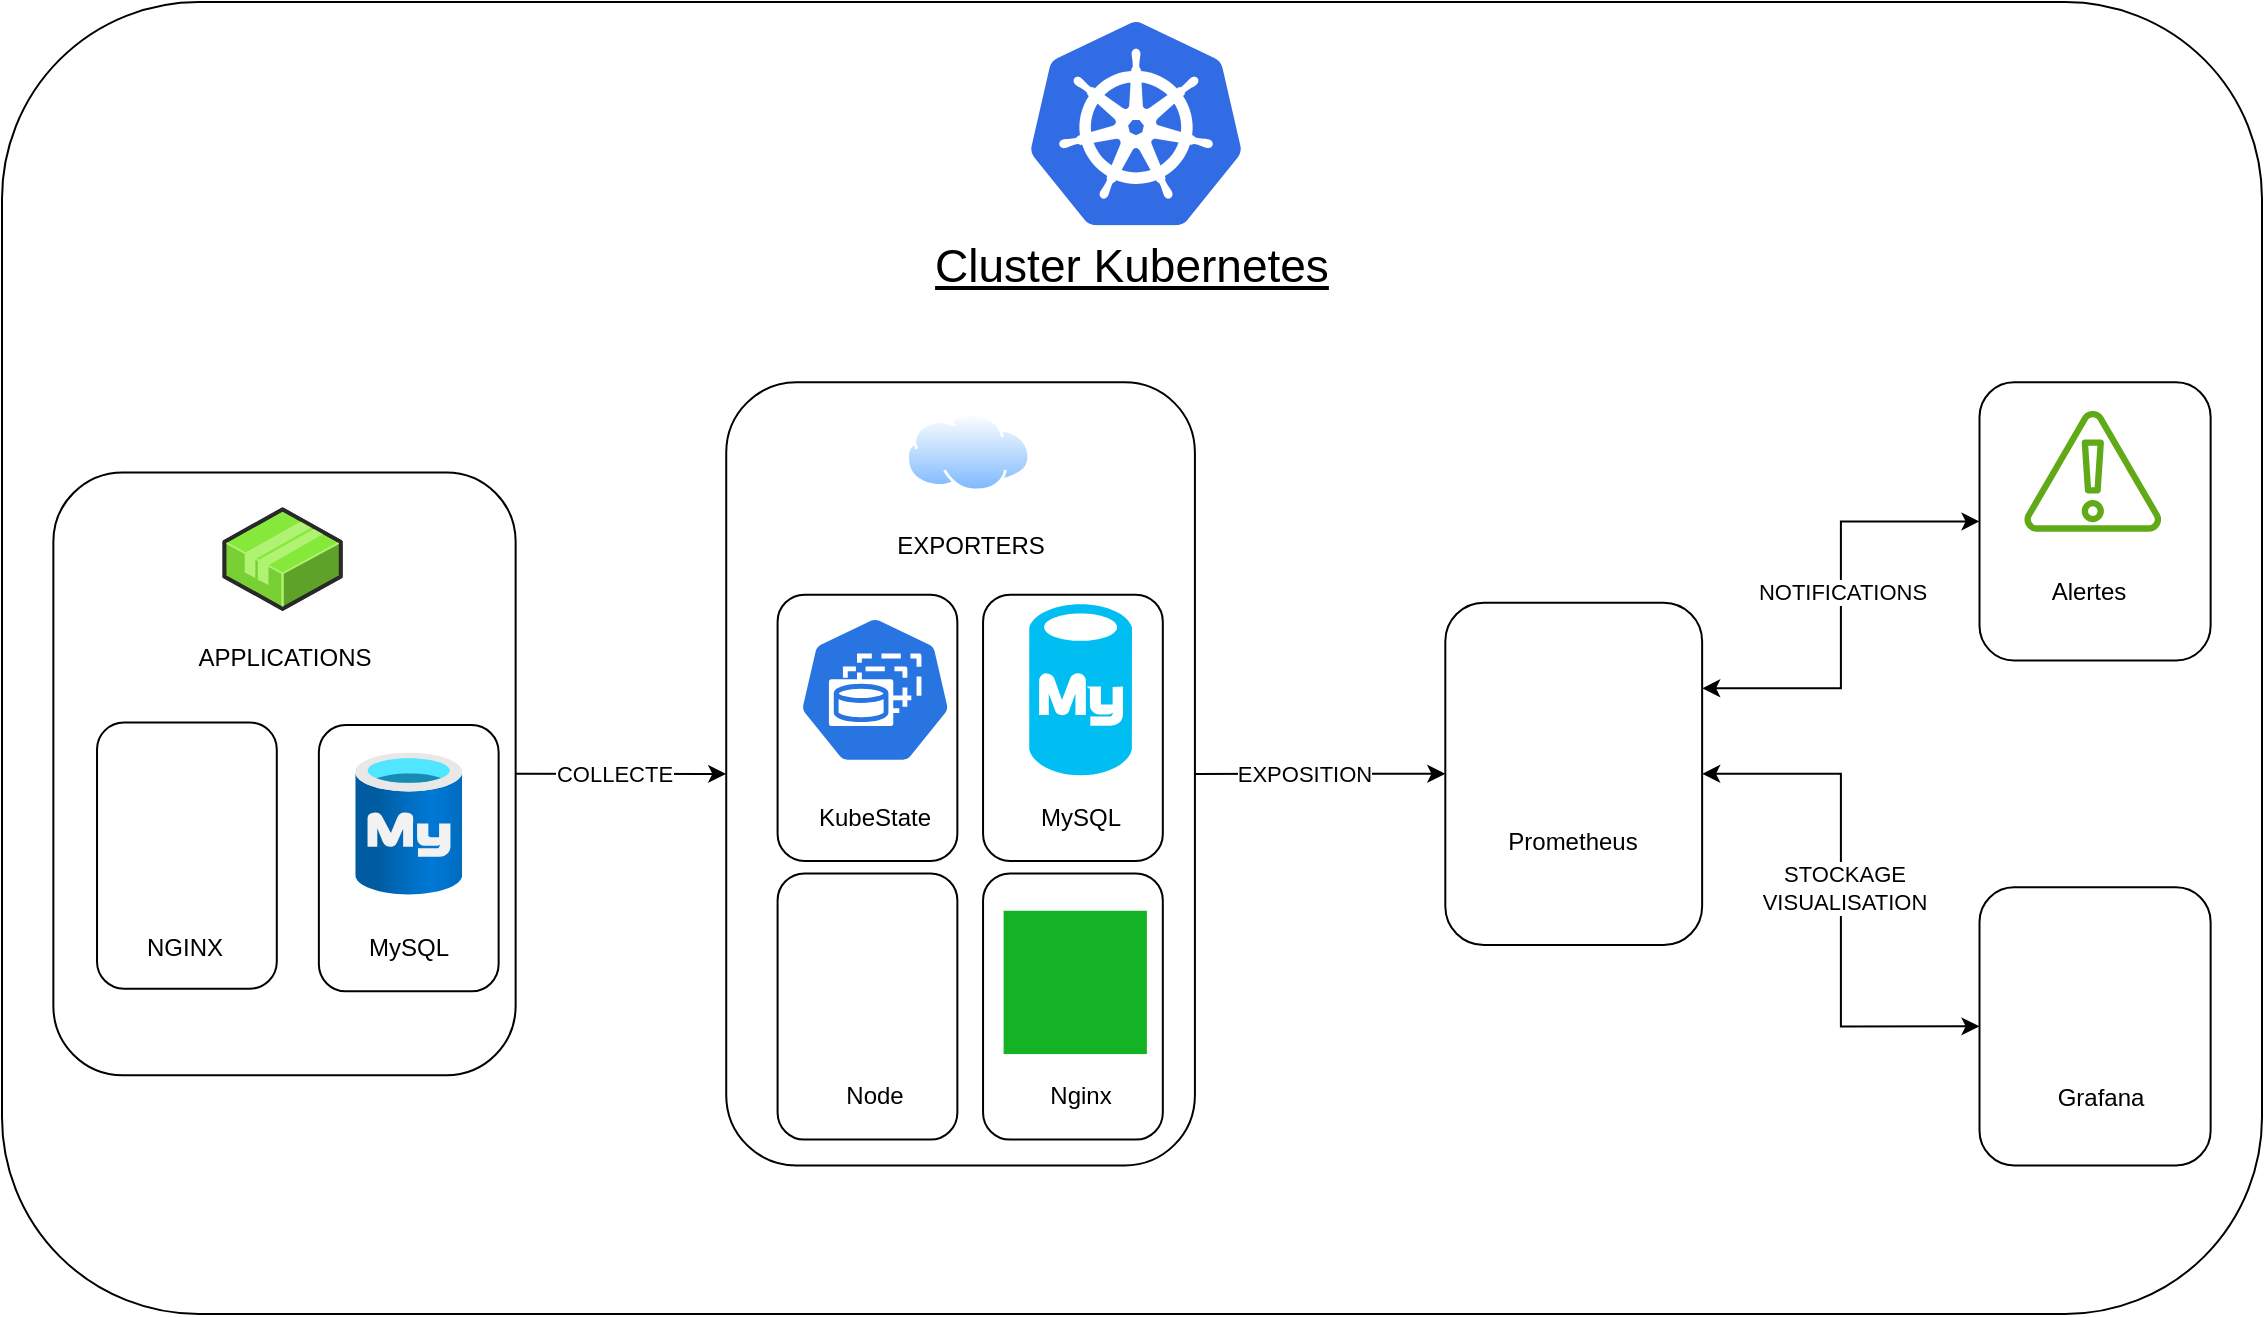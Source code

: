 <mxfile version="22.1.16" type="device">
  <diagram id="sTJA7UjPHu1YXq5S8InW" name="Page-1">
    <mxGraphModel dx="2123" dy="674" grid="1" gridSize="10" guides="1" tooltips="1" connect="1" arrows="1" fold="1" page="1" pageScale="1" pageWidth="1169" pageHeight="827" math="0" shadow="0">
      <root>
        <mxCell id="0" />
        <mxCell id="1" parent="0" />
        <mxCell id="SoDtLf6J6rg03L9SEf9u-13" value="" style="rounded=1;whiteSpace=wrap;html=1;fillColor=none;" parent="1" vertex="1">
          <mxGeometry x="-1149" y="100" width="1130" height="656" as="geometry" />
        </mxCell>
        <mxCell id="RW2xnhpHNshAsvhnOmye-23" value="" style="group" parent="1" vertex="1" connectable="0">
          <mxGeometry x="-1123.318" y="335.223" width="231.136" height="301.418" as="geometry" />
        </mxCell>
        <mxCell id="RW2xnhpHNshAsvhnOmye-1" value="" style="rounded=1;whiteSpace=wrap;html=1;fillColor=none;" parent="RW2xnhpHNshAsvhnOmye-23" vertex="1">
          <mxGeometry x="21.83" y="124.997" width="89.886" height="133.111" as="geometry" />
        </mxCell>
        <mxCell id="SoDtLf6J6rg03L9SEf9u-86" value="" style="rounded=1;whiteSpace=wrap;html=1;fillColor=none;" parent="RW2xnhpHNshAsvhnOmye-23" vertex="1">
          <mxGeometry width="231.136" height="301.418" as="geometry" />
        </mxCell>
        <mxCell id="OWXzFOd1sZWf9eCns5eO-3" value="" style="shape=image;verticalLabelPosition=bottom;labelBackgroundColor=default;verticalAlign=top;aspect=fixed;imageAspect=0;image=https://companyurlfinder.com/marketing/assets/img/logos/nginx.com.png;clipPath=inset(8% 13.67% 8% 13% round 26%);" vertex="1" parent="RW2xnhpHNshAsvhnOmye-23">
          <mxGeometry x="27.708" y="131.097" width="78.571" height="90" as="geometry" />
        </mxCell>
        <mxCell id="SoDtLf6J6rg03L9SEf9u-74" value="NGINX" style="text;html=1;strokeColor=none;fillColor=none;align=center;verticalAlign=middle;whiteSpace=wrap;rounded=0;" parent="RW2xnhpHNshAsvhnOmye-23" vertex="1">
          <mxGeometry x="27.711" y="216.665" width="77.045" height="42.783" as="geometry" />
        </mxCell>
        <mxCell id="SoDtLf6J6rg03L9SEf9u-75" value="" style="image;html=1;points=[];align=center;fontSize=12;image=img/lib/azure2/databases/Azure_Database_MySQL_Server.svg;" parent="RW2xnhpHNshAsvhnOmye-23" vertex="1">
          <mxGeometry x="150.958" y="131.1" width="53.457" height="88.917" as="geometry" />
        </mxCell>
        <mxCell id="SoDtLf6J6rg03L9SEf9u-76" value="MySQL" style="text;html=1;strokeColor=none;fillColor=none;align=center;verticalAlign=middle;whiteSpace=wrap;rounded=0;" parent="RW2xnhpHNshAsvhnOmye-23" vertex="1">
          <mxGeometry x="139.17" y="216.665" width="77.045" height="42.783" as="geometry" />
        </mxCell>
        <mxCell id="SoDtLf6J6rg03L9SEf9u-77" value="" style="verticalLabelPosition=bottom;html=1;verticalAlign=top;strokeWidth=1;align=center;outlineConnect=0;dashed=0;outlineConnect=0;shape=mxgraph.aws3d.application2;fillColor=#86E83A;strokeColor=#B0F373;aspect=fixed;" parent="RW2xnhpHNshAsvhnOmye-23" vertex="1">
          <mxGeometry x="85.52" y="18.439" width="58.18" height="49.737" as="geometry" />
        </mxCell>
        <mxCell id="SoDtLf6J6rg03L9SEf9u-78" value="APPLICATIONS" style="text;html=1;strokeColor=none;fillColor=none;align=center;verticalAlign=middle;whiteSpace=wrap;rounded=0;" parent="RW2xnhpHNshAsvhnOmye-23" vertex="1">
          <mxGeometry x="77.045" y="71.205" width="77.045" height="42.783" as="geometry" />
        </mxCell>
        <mxCell id="RW2xnhpHNshAsvhnOmye-2" value="" style="rounded=1;whiteSpace=wrap;html=1;fillColor=none;" parent="RW2xnhpHNshAsvhnOmye-23" vertex="1">
          <mxGeometry x="132.749" y="126.337" width="89.886" height="133.111" as="geometry" />
        </mxCell>
        <mxCell id="RW2xnhpHNshAsvhnOmye-13" value="" style="rounded=1;whiteSpace=wrap;html=1;fillColor=none;" parent="1" vertex="1">
          <mxGeometry x="-786.886" y="290.144" width="234.347" height="391.589" as="geometry" />
        </mxCell>
        <mxCell id="RW2xnhpHNshAsvhnOmye-19" style="edgeStyle=orthogonalEdgeStyle;rounded=0;orthogonalLoop=1;jettySize=auto;html=1;exitX=1;exitY=0.5;exitDx=0;exitDy=0;entryX=0;entryY=0.5;entryDx=0;entryDy=0;" parent="1" source="RW2xnhpHNshAsvhnOmye-13" target="SoDtLf6J6rg03L9SEf9u-12" edge="1">
          <mxGeometry relative="1" as="geometry" />
        </mxCell>
        <mxCell id="RW2xnhpHNshAsvhnOmye-36" value="EXPOSITION" style="edgeLabel;html=1;align=center;verticalAlign=middle;resizable=0;points=[];" parent="RW2xnhpHNshAsvhnOmye-19" vertex="1" connectable="0">
          <mxGeometry x="-0.141" relative="1" as="geometry">
            <mxPoint as="offset" />
          </mxGeometry>
        </mxCell>
        <mxCell id="RW2xnhpHNshAsvhnOmye-18" value="" style="group" parent="1" vertex="1" connectable="0">
          <mxGeometry x="-160.25" y="542.633" width="115.568" height="139.101" as="geometry" />
        </mxCell>
        <mxCell id="SoDtLf6J6rg03L9SEf9u-64" value="" style="shape=image;verticalLabelPosition=bottom;labelBackgroundColor=default;verticalAlign=top;aspect=fixed;imageAspect=0;image=https://docs.checkmk.com/latest/images/grafana_logo.png;" parent="RW2xnhpHNshAsvhnOmye-18" vertex="1">
          <mxGeometry x="21.83" y="16.286" width="62.171" height="62.171" as="geometry" />
        </mxCell>
        <mxCell id="SoDtLf6J6rg03L9SEf9u-14" value="" style="rounded=1;whiteSpace=wrap;html=1;fillColor=none;" parent="RW2xnhpHNshAsvhnOmye-18" vertex="1">
          <mxGeometry width="115.568" height="139.101" as="geometry" />
        </mxCell>
        <mxCell id="SoDtLf6J6rg03L9SEf9u-4" value="Grafana" style="text;html=1;strokeColor=none;fillColor=none;align=center;verticalAlign=middle;whiteSpace=wrap;rounded=0;" parent="RW2xnhpHNshAsvhnOmye-18" vertex="1">
          <mxGeometry x="21.83" y="83.911" width="77.045" height="42.783" as="geometry" />
        </mxCell>
        <mxCell id="RW2xnhpHNshAsvhnOmye-20" style="edgeStyle=orthogonalEdgeStyle;rounded=0;orthogonalLoop=1;jettySize=auto;html=1;exitX=1;exitY=0.5;exitDx=0;exitDy=0;entryX=0;entryY=0.5;entryDx=0;entryDy=0;startArrow=classic;startFill=1;" parent="1" source="SoDtLf6J6rg03L9SEf9u-12" target="SoDtLf6J6rg03L9SEf9u-14" edge="1">
          <mxGeometry relative="1" as="geometry" />
        </mxCell>
        <mxCell id="RW2xnhpHNshAsvhnOmye-37" value="STOCKAGE&lt;br&gt;VISUALISATION" style="edgeLabel;html=1;align=center;verticalAlign=middle;resizable=0;points=[];" parent="RW2xnhpHNshAsvhnOmye-20" vertex="1" connectable="0">
          <mxGeometry x="-0.046" y="1" relative="1" as="geometry">
            <mxPoint as="offset" />
          </mxGeometry>
        </mxCell>
        <mxCell id="RW2xnhpHNshAsvhnOmye-22" value="" style="group" parent="1" vertex="1" connectable="0">
          <mxGeometry x="-427.341" y="400.367" width="128.409" height="171.13" as="geometry" />
        </mxCell>
        <mxCell id="SoDtLf6J6rg03L9SEf9u-12" value="" style="rounded=1;whiteSpace=wrap;html=1;fillColor=none;" parent="RW2xnhpHNshAsvhnOmye-22" vertex="1">
          <mxGeometry width="128.409" height="171.13" as="geometry" />
        </mxCell>
        <mxCell id="SoDtLf6J6rg03L9SEf9u-63" value="" style="shape=image;verticalLabelPosition=bottom;labelBackgroundColor=default;verticalAlign=top;aspect=fixed;imageAspect=0;image=https://upload.wikimedia.org/wikipedia/commons/thumb/3/38/Prometheus_software_logo.svg/2066px-Prometheus_software_logo.svg.png;" parent="RW2xnhpHNshAsvhnOmye-22" vertex="1">
          <mxGeometry x="35.069" y="33.912" width="56.414" height="55.942" as="geometry" />
        </mxCell>
        <mxCell id="SoDtLf6J6rg03L9SEf9u-7" value="Prometheus" style="text;html=1;strokeColor=none;fillColor=none;align=center;verticalAlign=middle;whiteSpace=wrap;rounded=0;" parent="RW2xnhpHNshAsvhnOmye-22" vertex="1">
          <mxGeometry x="25.682" y="98.072" width="77.045" height="42.783" as="geometry" />
        </mxCell>
        <mxCell id="RW2xnhpHNshAsvhnOmye-25" style="edgeStyle=orthogonalEdgeStyle;rounded=0;orthogonalLoop=1;jettySize=auto;html=1;exitX=1;exitY=0.5;exitDx=0;exitDy=0;entryX=0;entryY=0.5;entryDx=0;entryDy=0;" parent="1" source="SoDtLf6J6rg03L9SEf9u-86" target="RW2xnhpHNshAsvhnOmye-13" edge="1">
          <mxGeometry relative="1" as="geometry" />
        </mxCell>
        <mxCell id="RW2xnhpHNshAsvhnOmye-35" value="COLLECTE" style="edgeLabel;html=1;align=center;verticalAlign=middle;resizable=0;points=[];" parent="RW2xnhpHNshAsvhnOmye-25" vertex="1" connectable="0">
          <mxGeometry x="-0.083" y="-3" relative="1" as="geometry">
            <mxPoint y="-3" as="offset" />
          </mxGeometry>
        </mxCell>
        <mxCell id="RW2xnhpHNshAsvhnOmye-26" value="" style="group" parent="1" vertex="1" connectable="0">
          <mxGeometry x="-717.003" y="111.261" width="265.807" height="142.609" as="geometry" />
        </mxCell>
        <mxCell id="SoDtLf6J6rg03L9SEf9u-2" value="&lt;font style=&quot;font-size: 23px;&quot;&gt;&lt;u&gt;Cluster Kubernetes&lt;/u&gt;&lt;/font&gt;" style="text;html=1;strokeColor=none;fillColor=none;align=center;verticalAlign=middle;whiteSpace=wrap;rounded=0;fontSize=18;" parent="RW2xnhpHNshAsvhnOmye-26" vertex="1">
          <mxGeometry y="99.826" width="265.807" height="42.783" as="geometry" />
        </mxCell>
        <mxCell id="RW2xnhpHNshAsvhnOmye-7" value="" style="rounded=1;whiteSpace=wrap;html=1;fillColor=none;" parent="1" vertex="1">
          <mxGeometry x="-761.205" y="535.702" width="89.886" height="133.111" as="geometry" />
        </mxCell>
        <mxCell id="RW2xnhpHNshAsvhnOmye-10" value="" style="rounded=1;whiteSpace=wrap;html=1;fillColor=none;" parent="1" vertex="1">
          <mxGeometry x="-658.477" y="535.702" width="89.886" height="133.111" as="geometry" />
        </mxCell>
        <mxCell id="SoDtLf6J6rg03L9SEf9u-66" value="" style="sketch=0;html=1;dashed=0;whitespace=wrap;fillColor=#2875E2;strokeColor=#ffffff;points=[[0.005,0.63,0],[0.1,0.2,0],[0.9,0.2,0],[0.5,0,0],[0.995,0.63,0],[0.72,0.99,0],[0.5,1,0],[0.28,0.99,0]];verticalLabelPosition=bottom;align=center;verticalAlign=top;shape=mxgraph.kubernetes.icon;prIcon=sts" parent="1" vertex="1">
          <mxGeometry x="-750.932" y="401.094" width="77.045" height="85.565" as="geometry" />
        </mxCell>
        <mxCell id="SoDtLf6J6rg03L9SEf9u-68" value="" style="verticalLabelPosition=bottom;html=1;verticalAlign=top;align=center;strokeColor=none;fillColor=#00BEF2;shape=mxgraph.azure.mysql_database;" parent="1" vertex="1">
          <mxGeometry x="-635.364" y="401.094" width="51.364" height="85.565" as="geometry" />
        </mxCell>
        <mxCell id="SoDtLf6J6rg03L9SEf9u-72" value="KubeState" style="text;html=1;strokeColor=none;fillColor=none;align=center;verticalAlign=middle;whiteSpace=wrap;rounded=0;" parent="1" vertex="1">
          <mxGeometry x="-750.932" y="486.659" width="77.045" height="42.783" as="geometry" />
        </mxCell>
        <mxCell id="SoDtLf6J6rg03L9SEf9u-73" value="MySQL" style="text;html=1;strokeColor=none;fillColor=none;align=center;verticalAlign=middle;whiteSpace=wrap;rounded=0;" parent="1" vertex="1">
          <mxGeometry x="-648.205" y="486.659" width="77.045" height="42.783" as="geometry" />
        </mxCell>
        <mxCell id="SoDtLf6J6rg03L9SEf9u-82" value="" style="image;aspect=fixed;perimeter=ellipsePerimeter;html=1;align=center;shadow=0;dashed=0;spacingTop=3;image=img/lib/active_directory/internet_cloud.svg;" parent="1" vertex="1">
          <mxGeometry x="-697" y="305.489" width="62.171" height="39.168" as="geometry" />
        </mxCell>
        <mxCell id="SoDtLf6J6rg03L9SEf9u-83" value="EXPORTERS" style="text;html=1;strokeColor=none;fillColor=none;align=center;verticalAlign=middle;whiteSpace=wrap;rounded=0;" parent="1" vertex="1">
          <mxGeometry x="-703.42" y="350.411" width="77.045" height="42.783" as="geometry" />
        </mxCell>
        <mxCell id="RW2xnhpHNshAsvhnOmye-3" value="" style="rounded=1;whiteSpace=wrap;html=1;fillColor=none;" parent="1" vertex="1">
          <mxGeometry x="-761.205" y="396.331" width="89.886" height="133.111" as="geometry" />
        </mxCell>
        <mxCell id="RW2xnhpHNshAsvhnOmye-4" value="" style="rounded=1;whiteSpace=wrap;html=1;fillColor=none;" parent="1" vertex="1">
          <mxGeometry x="-658.477" y="396.331" width="89.886" height="133.111" as="geometry" />
        </mxCell>
        <mxCell id="RW2xnhpHNshAsvhnOmye-6" value="Node" style="text;html=1;strokeColor=none;fillColor=none;align=center;verticalAlign=middle;whiteSpace=wrap;rounded=0;" parent="1" vertex="1">
          <mxGeometry x="-750.932" y="626.031" width="77.045" height="42.783" as="geometry" />
        </mxCell>
        <mxCell id="RW2xnhpHNshAsvhnOmye-9" value="Nginx" style="text;html=1;strokeColor=none;fillColor=none;align=center;verticalAlign=middle;whiteSpace=wrap;rounded=0;" parent="1" vertex="1">
          <mxGeometry x="-648.205" y="626.031" width="77.045" height="42.783" as="geometry" />
        </mxCell>
        <mxCell id="RW2xnhpHNshAsvhnOmye-11" value="" style="shape=image;verticalLabelPosition=bottom;labelBackgroundColor=default;verticalAlign=top;aspect=fixed;imageAspect=0;image=https://cdn.icon-icons.com/icons2/2389/PNG/512/nginx_logo_icon_145035.png;imageBackground=#14b326;" parent="1" vertex="1">
          <mxGeometry x="-648.2" y="554.38" width="71.65" height="71.65" as="geometry" />
        </mxCell>
        <mxCell id="RW2xnhpHNshAsvhnOmye-28" value="" style="group" parent="1" vertex="1" connectable="0">
          <mxGeometry x="-160.25" y="290.144" width="115.568" height="139.101" as="geometry" />
        </mxCell>
        <mxCell id="RW2xnhpHNshAsvhnOmye-30" value="" style="rounded=1;whiteSpace=wrap;html=1;fillColor=none;" parent="RW2xnhpHNshAsvhnOmye-28" vertex="1">
          <mxGeometry width="115.568" height="139.101" as="geometry" />
        </mxCell>
        <mxCell id="RW2xnhpHNshAsvhnOmye-31" value="Alertes" style="text;html=1;strokeColor=none;fillColor=none;align=center;verticalAlign=middle;whiteSpace=wrap;rounded=0;" parent="RW2xnhpHNshAsvhnOmye-28" vertex="1">
          <mxGeometry x="16.295" y="83.911" width="77.045" height="42.783" as="geometry" />
        </mxCell>
        <mxCell id="RW2xnhpHNshAsvhnOmye-33" value="" style="sketch=0;outlineConnect=0;fontColor=#ffffff;fillColor=#60a917;strokeColor=#2D7600;dashed=0;verticalLabelPosition=bottom;verticalAlign=top;align=center;html=1;fontSize=12;fontStyle=0;aspect=fixed;pointerEvents=1;shape=mxgraph.aws4.alert;" parent="RW2xnhpHNshAsvhnOmye-28" vertex="1">
          <mxGeometry x="22.215" y="14.033" width="68.873" height="60.928" as="geometry" />
        </mxCell>
        <mxCell id="RW2xnhpHNshAsvhnOmye-34" style="edgeStyle=orthogonalEdgeStyle;rounded=0;orthogonalLoop=1;jettySize=auto;html=1;exitX=1;exitY=0.25;exitDx=0;exitDy=0;entryX=0;entryY=0.5;entryDx=0;entryDy=0;startArrow=classic;startFill=1;" parent="1" source="SoDtLf6J6rg03L9SEf9u-12" target="RW2xnhpHNshAsvhnOmye-30" edge="1">
          <mxGeometry relative="1" as="geometry" />
        </mxCell>
        <mxCell id="RW2xnhpHNshAsvhnOmye-38" value="NOTIFICATIONS" style="edgeLabel;html=1;align=center;verticalAlign=middle;resizable=0;points=[];" parent="RW2xnhpHNshAsvhnOmye-34" vertex="1" connectable="0">
          <mxGeometry x="0.059" relative="1" as="geometry">
            <mxPoint as="offset" />
          </mxGeometry>
        </mxCell>
        <mxCell id="OWXzFOd1sZWf9eCns5eO-2" value="" style="shape=image;verticalLabelPosition=bottom;labelBackgroundColor=default;verticalAlign=top;aspect=fixed;imageAspect=0;image=https://cdn-media-1.freecodecamp.org/images/0*tTUoVKGzxtZYA5xp.png;" vertex="1" parent="1">
          <mxGeometry x="-750.93" y="551.32" width="71.91" height="71.91" as="geometry" />
        </mxCell>
        <mxCell id="SoDtLf6J6rg03L9SEf9u-1" value="" style="image;sketch=0;aspect=fixed;html=1;points=[];align=center;fontSize=12;image=img/lib/mscae/Kubernetes.svg;" parent="1" vertex="1">
          <mxGeometry x="-634.933" y="110.001" width="105.93" height="101.69" as="geometry" />
        </mxCell>
      </root>
    </mxGraphModel>
  </diagram>
</mxfile>
